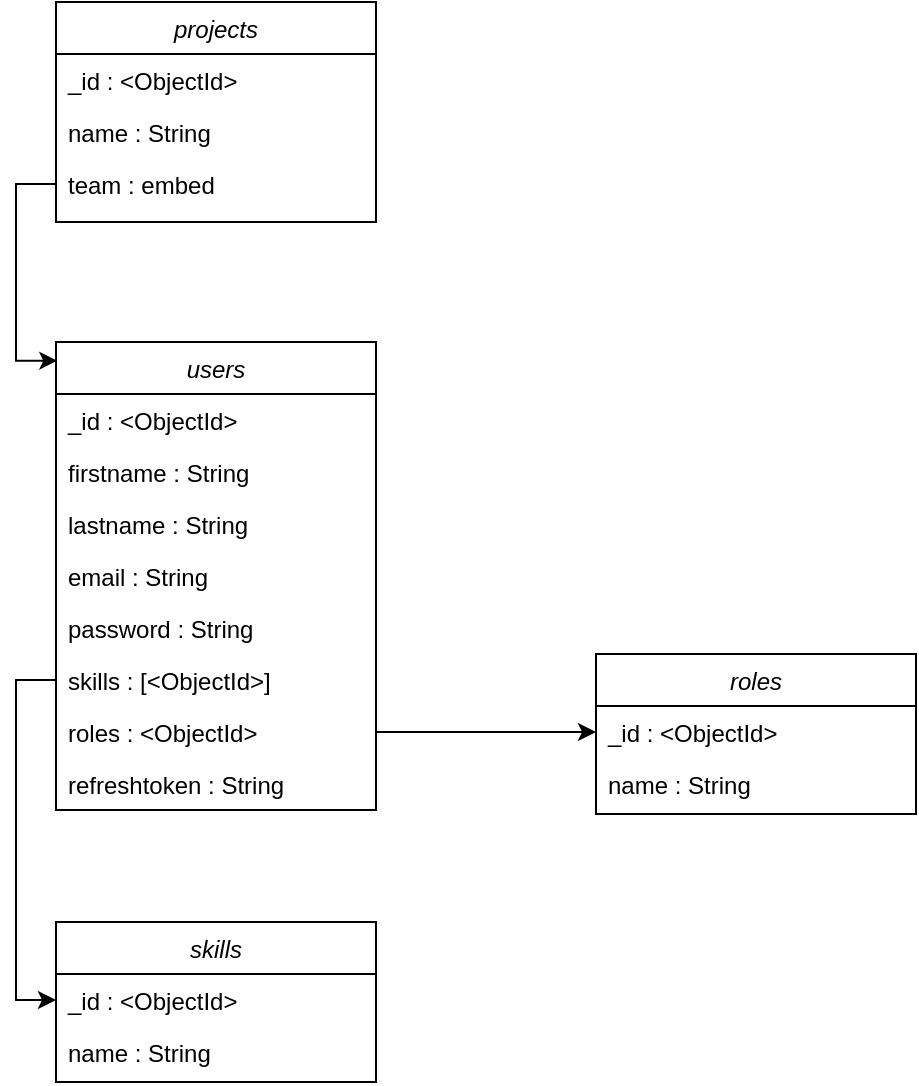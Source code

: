 <mxfile version="24.0.2" type="device">
  <diagram id="C5RBs43oDa-KdzZeNtuy" name="Page-1">
    <mxGraphModel dx="1235" dy="614" grid="1" gridSize="10" guides="1" tooltips="1" connect="1" arrows="1" fold="1" page="1" pageScale="1" pageWidth="827" pageHeight="1169" math="0" shadow="0">
      <root>
        <mxCell id="WIyWlLk6GJQsqaUBKTNV-0" />
        <mxCell id="WIyWlLk6GJQsqaUBKTNV-1" parent="WIyWlLk6GJQsqaUBKTNV-0" />
        <mxCell id="zkfFHV4jXpPFQw0GAbJ--0" value="projects" style="swimlane;fontStyle=2;align=center;verticalAlign=top;childLayout=stackLayout;horizontal=1;startSize=26;horizontalStack=0;resizeParent=1;resizeLast=0;collapsible=1;marginBottom=0;rounded=0;shadow=0;strokeWidth=1;" parent="WIyWlLk6GJQsqaUBKTNV-1" vertex="1">
          <mxGeometry x="130" y="80" width="160" height="110" as="geometry">
            <mxRectangle x="230" y="140" width="160" height="26" as="alternateBounds" />
          </mxGeometry>
        </mxCell>
        <mxCell id="zkfFHV4jXpPFQw0GAbJ--1" value="_id : &lt;ObjectId&gt;" style="text;align=left;verticalAlign=top;spacingLeft=4;spacingRight=4;overflow=hidden;rotatable=0;points=[[0,0.5],[1,0.5]];portConstraint=eastwest;" parent="zkfFHV4jXpPFQw0GAbJ--0" vertex="1">
          <mxGeometry y="26" width="160" height="26" as="geometry" />
        </mxCell>
        <mxCell id="zkfFHV4jXpPFQw0GAbJ--2" value="name : String" style="text;align=left;verticalAlign=top;spacingLeft=4;spacingRight=4;overflow=hidden;rotatable=0;points=[[0,0.5],[1,0.5]];portConstraint=eastwest;rounded=0;shadow=0;html=0;" parent="zkfFHV4jXpPFQw0GAbJ--0" vertex="1">
          <mxGeometry y="52" width="160" height="26" as="geometry" />
        </mxCell>
        <mxCell id="20DlJCTwURr5AY4POLY0-10" value="team : embed" style="text;align=left;verticalAlign=top;spacingLeft=4;spacingRight=4;overflow=hidden;rotatable=0;points=[[0,0.5],[1,0.5]];portConstraint=eastwest;rounded=0;shadow=0;html=0;" vertex="1" parent="zkfFHV4jXpPFQw0GAbJ--0">
          <mxGeometry y="78" width="160" height="26" as="geometry" />
        </mxCell>
        <mxCell id="20DlJCTwURr5AY4POLY0-0" value="users" style="swimlane;fontStyle=2;align=center;verticalAlign=top;childLayout=stackLayout;horizontal=1;startSize=26;horizontalStack=0;resizeParent=1;resizeLast=0;collapsible=1;marginBottom=0;rounded=0;shadow=0;strokeWidth=1;" vertex="1" parent="WIyWlLk6GJQsqaUBKTNV-1">
          <mxGeometry x="130" y="250" width="160" height="234" as="geometry">
            <mxRectangle x="230" y="140" width="160" height="26" as="alternateBounds" />
          </mxGeometry>
        </mxCell>
        <mxCell id="20DlJCTwURr5AY4POLY0-1" value="_id : &lt;ObjectId&gt;" style="text;align=left;verticalAlign=top;spacingLeft=4;spacingRight=4;overflow=hidden;rotatable=0;points=[[0,0.5],[1,0.5]];portConstraint=eastwest;" vertex="1" parent="20DlJCTwURr5AY4POLY0-0">
          <mxGeometry y="26" width="160" height="26" as="geometry" />
        </mxCell>
        <mxCell id="20DlJCTwURr5AY4POLY0-2" value="firstname : String" style="text;align=left;verticalAlign=top;spacingLeft=4;spacingRight=4;overflow=hidden;rotatable=0;points=[[0,0.5],[1,0.5]];portConstraint=eastwest;rounded=0;shadow=0;html=0;" vertex="1" parent="20DlJCTwURr5AY4POLY0-0">
          <mxGeometry y="52" width="160" height="26" as="geometry" />
        </mxCell>
        <mxCell id="20DlJCTwURr5AY4POLY0-3" value="lastname : String" style="text;align=left;verticalAlign=top;spacingLeft=4;spacingRight=4;overflow=hidden;rotatable=0;points=[[0,0.5],[1,0.5]];portConstraint=eastwest;rounded=0;shadow=0;html=0;" vertex="1" parent="20DlJCTwURr5AY4POLY0-0">
          <mxGeometry y="78" width="160" height="26" as="geometry" />
        </mxCell>
        <mxCell id="20DlJCTwURr5AY4POLY0-11" value="email : String" style="text;align=left;verticalAlign=top;spacingLeft=4;spacingRight=4;overflow=hidden;rotatable=0;points=[[0,0.5],[1,0.5]];portConstraint=eastwest;rounded=0;shadow=0;html=0;" vertex="1" parent="20DlJCTwURr5AY4POLY0-0">
          <mxGeometry y="104" width="160" height="26" as="geometry" />
        </mxCell>
        <mxCell id="20DlJCTwURr5AY4POLY0-17" value="password : String" style="text;align=left;verticalAlign=top;spacingLeft=4;spacingRight=4;overflow=hidden;rotatable=0;points=[[0,0.5],[1,0.5]];portConstraint=eastwest;rounded=0;shadow=0;html=0;" vertex="1" parent="20DlJCTwURr5AY4POLY0-0">
          <mxGeometry y="130" width="160" height="26" as="geometry" />
        </mxCell>
        <mxCell id="20DlJCTwURr5AY4POLY0-8" value="skills : [&lt;ObjectId&gt;]" style="text;align=left;verticalAlign=top;spacingLeft=4;spacingRight=4;overflow=hidden;rotatable=0;points=[[0,0.5],[1,0.5]];portConstraint=eastwest;rounded=0;shadow=0;html=0;" vertex="1" parent="20DlJCTwURr5AY4POLY0-0">
          <mxGeometry y="156" width="160" height="26" as="geometry" />
        </mxCell>
        <mxCell id="20DlJCTwURr5AY4POLY0-16" value="roles : &lt;ObjectId&gt;" style="text;align=left;verticalAlign=top;spacingLeft=4;spacingRight=4;overflow=hidden;rotatable=0;points=[[0,0.5],[1,0.5]];portConstraint=eastwest;rounded=0;shadow=0;html=0;" vertex="1" parent="20DlJCTwURr5AY4POLY0-0">
          <mxGeometry y="182" width="160" height="26" as="geometry" />
        </mxCell>
        <mxCell id="20DlJCTwURr5AY4POLY0-15" value="refreshtoken : String" style="text;align=left;verticalAlign=top;spacingLeft=4;spacingRight=4;overflow=hidden;rotatable=0;points=[[0,0.5],[1,0.5]];portConstraint=eastwest;rounded=0;shadow=0;html=0;" vertex="1" parent="20DlJCTwURr5AY4POLY0-0">
          <mxGeometry y="208" width="160" height="26" as="geometry" />
        </mxCell>
        <mxCell id="20DlJCTwURr5AY4POLY0-4" value="skills" style="swimlane;fontStyle=2;align=center;verticalAlign=top;childLayout=stackLayout;horizontal=1;startSize=26;horizontalStack=0;resizeParent=1;resizeLast=0;collapsible=1;marginBottom=0;rounded=0;shadow=0;strokeWidth=1;" vertex="1" parent="WIyWlLk6GJQsqaUBKTNV-1">
          <mxGeometry x="130" y="540" width="160" height="80" as="geometry">
            <mxRectangle x="230" y="140" width="160" height="26" as="alternateBounds" />
          </mxGeometry>
        </mxCell>
        <mxCell id="20DlJCTwURr5AY4POLY0-5" value="_id : &lt;ObjectId&gt;" style="text;align=left;verticalAlign=top;spacingLeft=4;spacingRight=4;overflow=hidden;rotatable=0;points=[[0,0.5],[1,0.5]];portConstraint=eastwest;" vertex="1" parent="20DlJCTwURr5AY4POLY0-4">
          <mxGeometry y="26" width="160" height="26" as="geometry" />
        </mxCell>
        <mxCell id="20DlJCTwURr5AY4POLY0-6" value="name : String" style="text;align=left;verticalAlign=top;spacingLeft=4;spacingRight=4;overflow=hidden;rotatable=0;points=[[0,0.5],[1,0.5]];portConstraint=eastwest;rounded=0;shadow=0;html=0;" vertex="1" parent="20DlJCTwURr5AY4POLY0-4">
          <mxGeometry y="52" width="160" height="26" as="geometry" />
        </mxCell>
        <mxCell id="20DlJCTwURr5AY4POLY0-12" value="roles" style="swimlane;fontStyle=2;align=center;verticalAlign=top;childLayout=stackLayout;horizontal=1;startSize=26;horizontalStack=0;resizeParent=1;resizeLast=0;collapsible=1;marginBottom=0;rounded=0;shadow=0;strokeWidth=1;" vertex="1" parent="WIyWlLk6GJQsqaUBKTNV-1">
          <mxGeometry x="400" y="406" width="160" height="80" as="geometry">
            <mxRectangle x="230" y="140" width="160" height="26" as="alternateBounds" />
          </mxGeometry>
        </mxCell>
        <mxCell id="20DlJCTwURr5AY4POLY0-13" value="_id : &lt;ObjectId&gt;" style="text;align=left;verticalAlign=top;spacingLeft=4;spacingRight=4;overflow=hidden;rotatable=0;points=[[0,0.5],[1,0.5]];portConstraint=eastwest;" vertex="1" parent="20DlJCTwURr5AY4POLY0-12">
          <mxGeometry y="26" width="160" height="26" as="geometry" />
        </mxCell>
        <mxCell id="20DlJCTwURr5AY4POLY0-14" value="name : String" style="text;align=left;verticalAlign=top;spacingLeft=4;spacingRight=4;overflow=hidden;rotatable=0;points=[[0,0.5],[1,0.5]];portConstraint=eastwest;rounded=0;shadow=0;html=0;" vertex="1" parent="20DlJCTwURr5AY4POLY0-12">
          <mxGeometry y="52" width="160" height="26" as="geometry" />
        </mxCell>
        <mxCell id="20DlJCTwURr5AY4POLY0-19" style="edgeStyle=orthogonalEdgeStyle;rounded=0;orthogonalLoop=1;jettySize=auto;html=1;entryX=0.004;entryY=0.04;entryDx=0;entryDy=0;entryPerimeter=0;" edge="1" parent="WIyWlLk6GJQsqaUBKTNV-1" source="20DlJCTwURr5AY4POLY0-10" target="20DlJCTwURr5AY4POLY0-0">
          <mxGeometry relative="1" as="geometry" />
        </mxCell>
        <mxCell id="20DlJCTwURr5AY4POLY0-20" style="edgeStyle=orthogonalEdgeStyle;rounded=0;orthogonalLoop=1;jettySize=auto;html=1;entryX=0;entryY=0.5;entryDx=0;entryDy=0;" edge="1" parent="WIyWlLk6GJQsqaUBKTNV-1" source="20DlJCTwURr5AY4POLY0-16" target="20DlJCTwURr5AY4POLY0-13">
          <mxGeometry relative="1" as="geometry" />
        </mxCell>
        <mxCell id="20DlJCTwURr5AY4POLY0-21" style="edgeStyle=orthogonalEdgeStyle;rounded=0;orthogonalLoop=1;jettySize=auto;html=1;entryX=0;entryY=0.5;entryDx=0;entryDy=0;" edge="1" parent="WIyWlLk6GJQsqaUBKTNV-1" source="20DlJCTwURr5AY4POLY0-8" target="20DlJCTwURr5AY4POLY0-5">
          <mxGeometry relative="1" as="geometry" />
        </mxCell>
      </root>
    </mxGraphModel>
  </diagram>
</mxfile>

